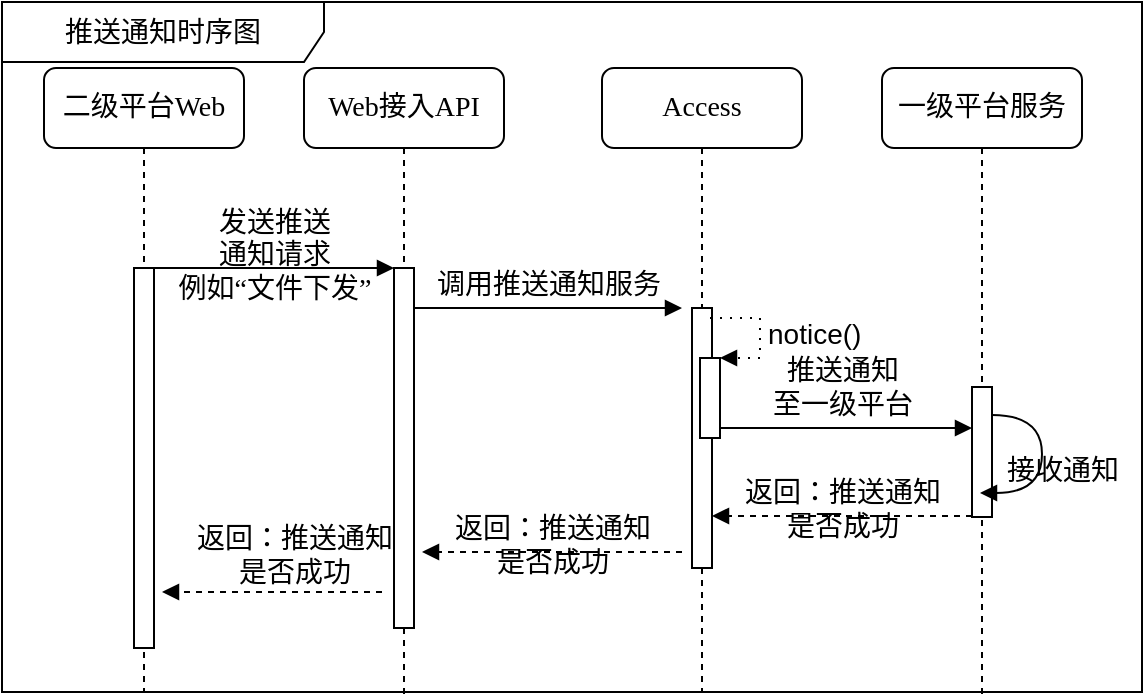 <mxfile version="10.6.1" type="github"><diagram name="Page-1" id="13e1069c-82ec-6db2-03f1-153e76fe0fe0"><mxGraphModel dx="1007" dy="-271" grid="1" gridSize="10" guides="1" tooltips="1" connect="1" arrows="1" fold="1" page="1" pageScale="1" pageWidth="1100" pageHeight="850" background="#ffffff" math="0" shadow="0"><root><mxCell id="0"/><mxCell id="1" parent="0"/><mxCell id="V59bvvk4XMeUjytfGs8h-5" value="&lt;font style=&quot;font-size: 14px&quot;&gt;推送通知时序图&lt;/font&gt;" style="shape=umlFrame;whiteSpace=wrap;html=1;width=161;height=30;" parent="1" vertex="1"><mxGeometry x="230" y="864" width="570" height="345" as="geometry"/></mxCell><mxCell id="dAKh07bjdcNsQsVzU1ZC-32" value="推送通知&lt;br&gt;至一级平台" style="html=1;verticalAlign=bottom;endArrow=block;labelBackgroundColor=none;fontFamily=Verdana;fontSize=14;edgeStyle=elbowEdgeStyle;elbow=vertical;" parent="1" edge="1"><mxGeometry relative="1" as="geometry"><mxPoint x="585" y="1077" as="sourcePoint"/><Array as="points"><mxPoint x="590" y="1077"/></Array><mxPoint x="715" y="1077" as="targetPoint"/></mxGeometry></mxCell><mxCell id="dAKh07bjdcNsQsVzU1ZC-24" value="Web接入API" style="shape=umlLifeline;perimeter=lifelinePerimeter;whiteSpace=wrap;html=1;container=1;collapsible=0;recursiveResize=0;outlineConnect=0;rounded=1;shadow=0;comic=0;labelBackgroundColor=none;strokeColor=#000000;strokeWidth=1;fillColor=#FFFFFF;fontFamily=Verdana;fontSize=14;fontColor=#000000;align=center;" parent="1" vertex="1"><mxGeometry x="381" y="897" width="100" height="313" as="geometry"/></mxCell><mxCell id="dAKh07bjdcNsQsVzU1ZC-25" value="" style="html=1;points=[];perimeter=orthogonalPerimeter;rounded=0;shadow=0;comic=0;labelBackgroundColor=none;strokeColor=#000000;strokeWidth=1;fillColor=#FFFFFF;fontFamily=Verdana;fontSize=14;fontColor=#000000;align=center;" parent="dAKh07bjdcNsQsVzU1ZC-24" vertex="1"><mxGeometry x="45" y="100" width="10" height="180" as="geometry"/></mxCell><mxCell id="dAKh07bjdcNsQsVzU1ZC-26" value="Access" style="shape=umlLifeline;perimeter=lifelinePerimeter;whiteSpace=wrap;html=1;container=1;collapsible=0;recursiveResize=0;outlineConnect=0;rounded=1;shadow=0;comic=0;labelBackgroundColor=none;strokeColor=#000000;strokeWidth=1;fillColor=#FFFFFF;fontFamily=Verdana;fontSize=14;fontColor=#000000;align=center;" parent="1" vertex="1"><mxGeometry x="530" y="897" width="100" height="312" as="geometry"/></mxCell><mxCell id="dAKh07bjdcNsQsVzU1ZC-27" value="" style="html=1;points=[];perimeter=orthogonalPerimeter;rounded=0;shadow=0;comic=0;labelBackgroundColor=none;strokeColor=#000000;strokeWidth=1;fillColor=#FFFFFF;fontFamily=Verdana;fontSize=14;fontColor=#000000;align=center;" parent="dAKh07bjdcNsQsVzU1ZC-26" vertex="1"><mxGeometry x="45" y="120" width="10" height="130" as="geometry"/></mxCell><mxCell id="V59bvvk4XMeUjytfGs8h-2" value="&lt;font style=&quot;font-size: 14px&quot;&gt;notice()&lt;/font&gt;" style="edgeStyle=orthogonalEdgeStyle;html=1;align=left;spacingLeft=2;endArrow=block;rounded=0;entryX=1;entryY=0;dashed=1;dashPattern=1 4;" parent="dAKh07bjdcNsQsVzU1ZC-26" target="V59bvvk4XMeUjytfGs8h-1" edge="1"><mxGeometry relative="1" as="geometry"><mxPoint x="54" y="125" as="sourcePoint"/><Array as="points"><mxPoint x="79" y="125"/></Array></mxGeometry></mxCell><mxCell id="V59bvvk4XMeUjytfGs8h-1" value="" style="html=1;points=[];perimeter=orthogonalPerimeter;" parent="dAKh07bjdcNsQsVzU1ZC-26" vertex="1"><mxGeometry x="49" y="145" width="10" height="40" as="geometry"/></mxCell><mxCell id="dAKh07bjdcNsQsVzU1ZC-28" value="一级平台服务" style="shape=umlLifeline;perimeter=lifelinePerimeter;whiteSpace=wrap;html=1;container=1;collapsible=0;recursiveResize=0;outlineConnect=0;rounded=1;shadow=0;comic=0;labelBackgroundColor=none;strokeColor=#000000;strokeWidth=1;fillColor=#FFFFFF;fontFamily=Verdana;fontSize=14;fontColor=#000000;align=center;" parent="1" vertex="1"><mxGeometry x="670" y="897" width="100" height="313" as="geometry"/></mxCell><mxCell id="dAKh07bjdcNsQsVzU1ZC-29" value="二级平台Web" style="shape=umlLifeline;perimeter=lifelinePerimeter;whiteSpace=wrap;html=1;container=1;collapsible=0;recursiveResize=0;outlineConnect=0;rounded=1;shadow=0;comic=0;labelBackgroundColor=none;strokeColor=#000000;strokeWidth=1;fillColor=#FFFFFF;fontFamily=Verdana;fontSize=14;fontColor=#000000;align=center;" parent="1" vertex="1"><mxGeometry x="251" y="897" width="100" height="312" as="geometry"/></mxCell><mxCell id="dAKh07bjdcNsQsVzU1ZC-30" value="" style="html=1;points=[];perimeter=orthogonalPerimeter;rounded=0;shadow=0;comic=0;labelBackgroundColor=none;strokeColor=#000000;strokeWidth=1;fillColor=#FFFFFF;fontFamily=Verdana;fontSize=14;fontColor=#000000;align=center;" parent="dAKh07bjdcNsQsVzU1ZC-29" vertex="1"><mxGeometry x="45" y="100" width="10" height="190" as="geometry"/></mxCell><mxCell id="dAKh07bjdcNsQsVzU1ZC-31" value="" style="html=1;points=[];perimeter=orthogonalPerimeter;rounded=0;shadow=0;comic=0;labelBackgroundColor=none;strokeColor=#000000;strokeWidth=1;fillColor=#FFFFFF;fontFamily=Verdana;fontSize=14;fontColor=#000000;align=center;" parent="1" vertex="1"><mxGeometry x="715" y="1056.5" width="10" height="65" as="geometry"/></mxCell><mxCell id="dAKh07bjdcNsQsVzU1ZC-33" value="发送推送&lt;br&gt;通知请求&lt;br&gt;例如“文件下发”&lt;br&gt;" style="html=1;verticalAlign=bottom;endArrow=block;entryX=0;entryY=0;labelBackgroundColor=none;fontFamily=Verdana;fontSize=14;edgeStyle=elbowEdgeStyle;elbow=vertical;endFill=1;" parent="1" source="dAKh07bjdcNsQsVzU1ZC-30" target="dAKh07bjdcNsQsVzU1ZC-25" edge="1"><mxGeometry y="-22" relative="1" as="geometry"><mxPoint x="361" y="1006.5" as="sourcePoint"/><mxPoint as="offset"/></mxGeometry></mxCell><mxCell id="dAKh07bjdcNsQsVzU1ZC-34" value="调用推送通知服务" style="html=1;verticalAlign=bottom;endArrow=block;labelBackgroundColor=none;fontFamily=Verdana;fontSize=14;edgeStyle=elbowEdgeStyle;elbow=vertical;endFill=1;" parent="1" source="dAKh07bjdcNsQsVzU1ZC-25" edge="1"><mxGeometry relative="1" as="geometry"><mxPoint x="500" y="1016.5" as="sourcePoint"/><mxPoint x="570" y="1017" as="targetPoint"/></mxGeometry></mxCell><mxCell id="dAKh07bjdcNsQsVzU1ZC-36" value="返回：推送通知&lt;br&gt;是否成功" style="html=1;verticalAlign=bottom;endArrow=block;entryX=0;entryY=0;labelBackgroundColor=none;fontFamily=Verdana;fontSize=14;dashed=1;" parent="1" edge="1"><mxGeometry y="17" relative="1" as="geometry"><mxPoint x="715" y="1121" as="sourcePoint"/><mxPoint x="585" y="1121" as="targetPoint"/><mxPoint as="offset"/></mxGeometry></mxCell><mxCell id="dAKh07bjdcNsQsVzU1ZC-60" value="返回：推送通知&lt;br&gt;是否成功" style="html=1;verticalAlign=bottom;endArrow=block;labelBackgroundColor=none;fontFamily=Verdana;fontSize=14;dashed=1;" parent="1" edge="1"><mxGeometry y="17" relative="1" as="geometry"><mxPoint x="570" y="1139" as="sourcePoint"/><mxPoint x="440" y="1139" as="targetPoint"/><mxPoint as="offset"/></mxGeometry></mxCell><mxCell id="dAKh07bjdcNsQsVzU1ZC-61" value="返回：推送通知&lt;br&gt;是否成功" style="html=1;verticalAlign=bottom;endArrow=block;labelBackgroundColor=none;fontFamily=Verdana;fontSize=14;dashed=1;" parent="1" edge="1"><mxGeometry x="-0.201" y="2" relative="1" as="geometry"><mxPoint x="420" y="1159" as="sourcePoint"/><mxPoint x="310" y="1159" as="targetPoint"/><mxPoint as="offset"/></mxGeometry></mxCell><mxCell id="dAKh07bjdcNsQsVzU1ZC-62" value="接收通知" style="html=1;verticalAlign=bottom;endArrow=block;labelBackgroundColor=none;fontFamily=Verdana;fontSize=14;elbow=vertical;edgeStyle=orthogonalEdgeStyle;curved=1;exitX=1.066;exitY=0.713;exitPerimeter=0;" parent="1" edge="1"><mxGeometry x="0.347" y="-10" relative="1" as="geometry"><mxPoint x="725" y="1070.5" as="sourcePoint"/><mxPoint x="719" y="1109.5" as="targetPoint"/><Array as="points"><mxPoint x="750" y="1071"/><mxPoint x="750" y="1110"/></Array><mxPoint x="10" y="10" as="offset"/></mxGeometry></mxCell></root></mxGraphModel></diagram></mxfile>